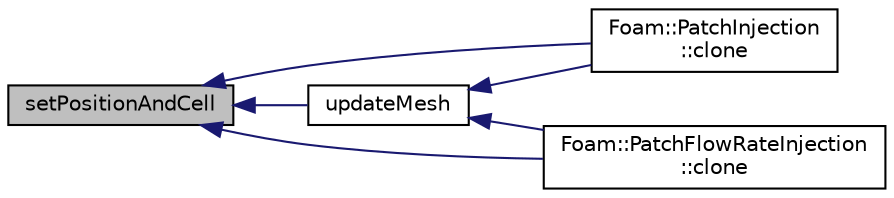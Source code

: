 digraph "setPositionAndCell"
{
  bgcolor="transparent";
  edge [fontname="Helvetica",fontsize="10",labelfontname="Helvetica",labelfontsize="10"];
  node [fontname="Helvetica",fontsize="10",shape=record];
  rankdir="LR";
  Node247 [label="setPositionAndCell",height=0.2,width=0.4,color="black", fillcolor="grey75", style="filled", fontcolor="black"];
  Node247 -> Node248 [dir="back",color="midnightblue",fontsize="10",style="solid",fontname="Helvetica"];
  Node248 [label="Foam::PatchInjection\l::clone",height=0.2,width=0.4,color="black",URL="$a25225.html#ac6d7055f88f8ceb366a9f64d3ba635e0",tooltip="Construct and return a clone. "];
  Node247 -> Node249 [dir="back",color="midnightblue",fontsize="10",style="solid",fontname="Helvetica"];
  Node249 [label="Foam::PatchFlowRateInjection\l::clone",height=0.2,width=0.4,color="black",URL="$a25221.html#ac6d7055f88f8ceb366a9f64d3ba635e0",tooltip="Construct and return a clone. "];
  Node247 -> Node250 [dir="back",color="midnightblue",fontsize="10",style="solid",fontname="Helvetica"];
  Node250 [label="updateMesh",height=0.2,width=0.4,color="black",URL="$a25229.html#a6d43ae10cf9dba5b6063e706ab5534e3",tooltip="Update patch geometry and derived info for injection locations. "];
  Node250 -> Node248 [dir="back",color="midnightblue",fontsize="10",style="solid",fontname="Helvetica"];
  Node250 -> Node249 [dir="back",color="midnightblue",fontsize="10",style="solid",fontname="Helvetica"];
}
